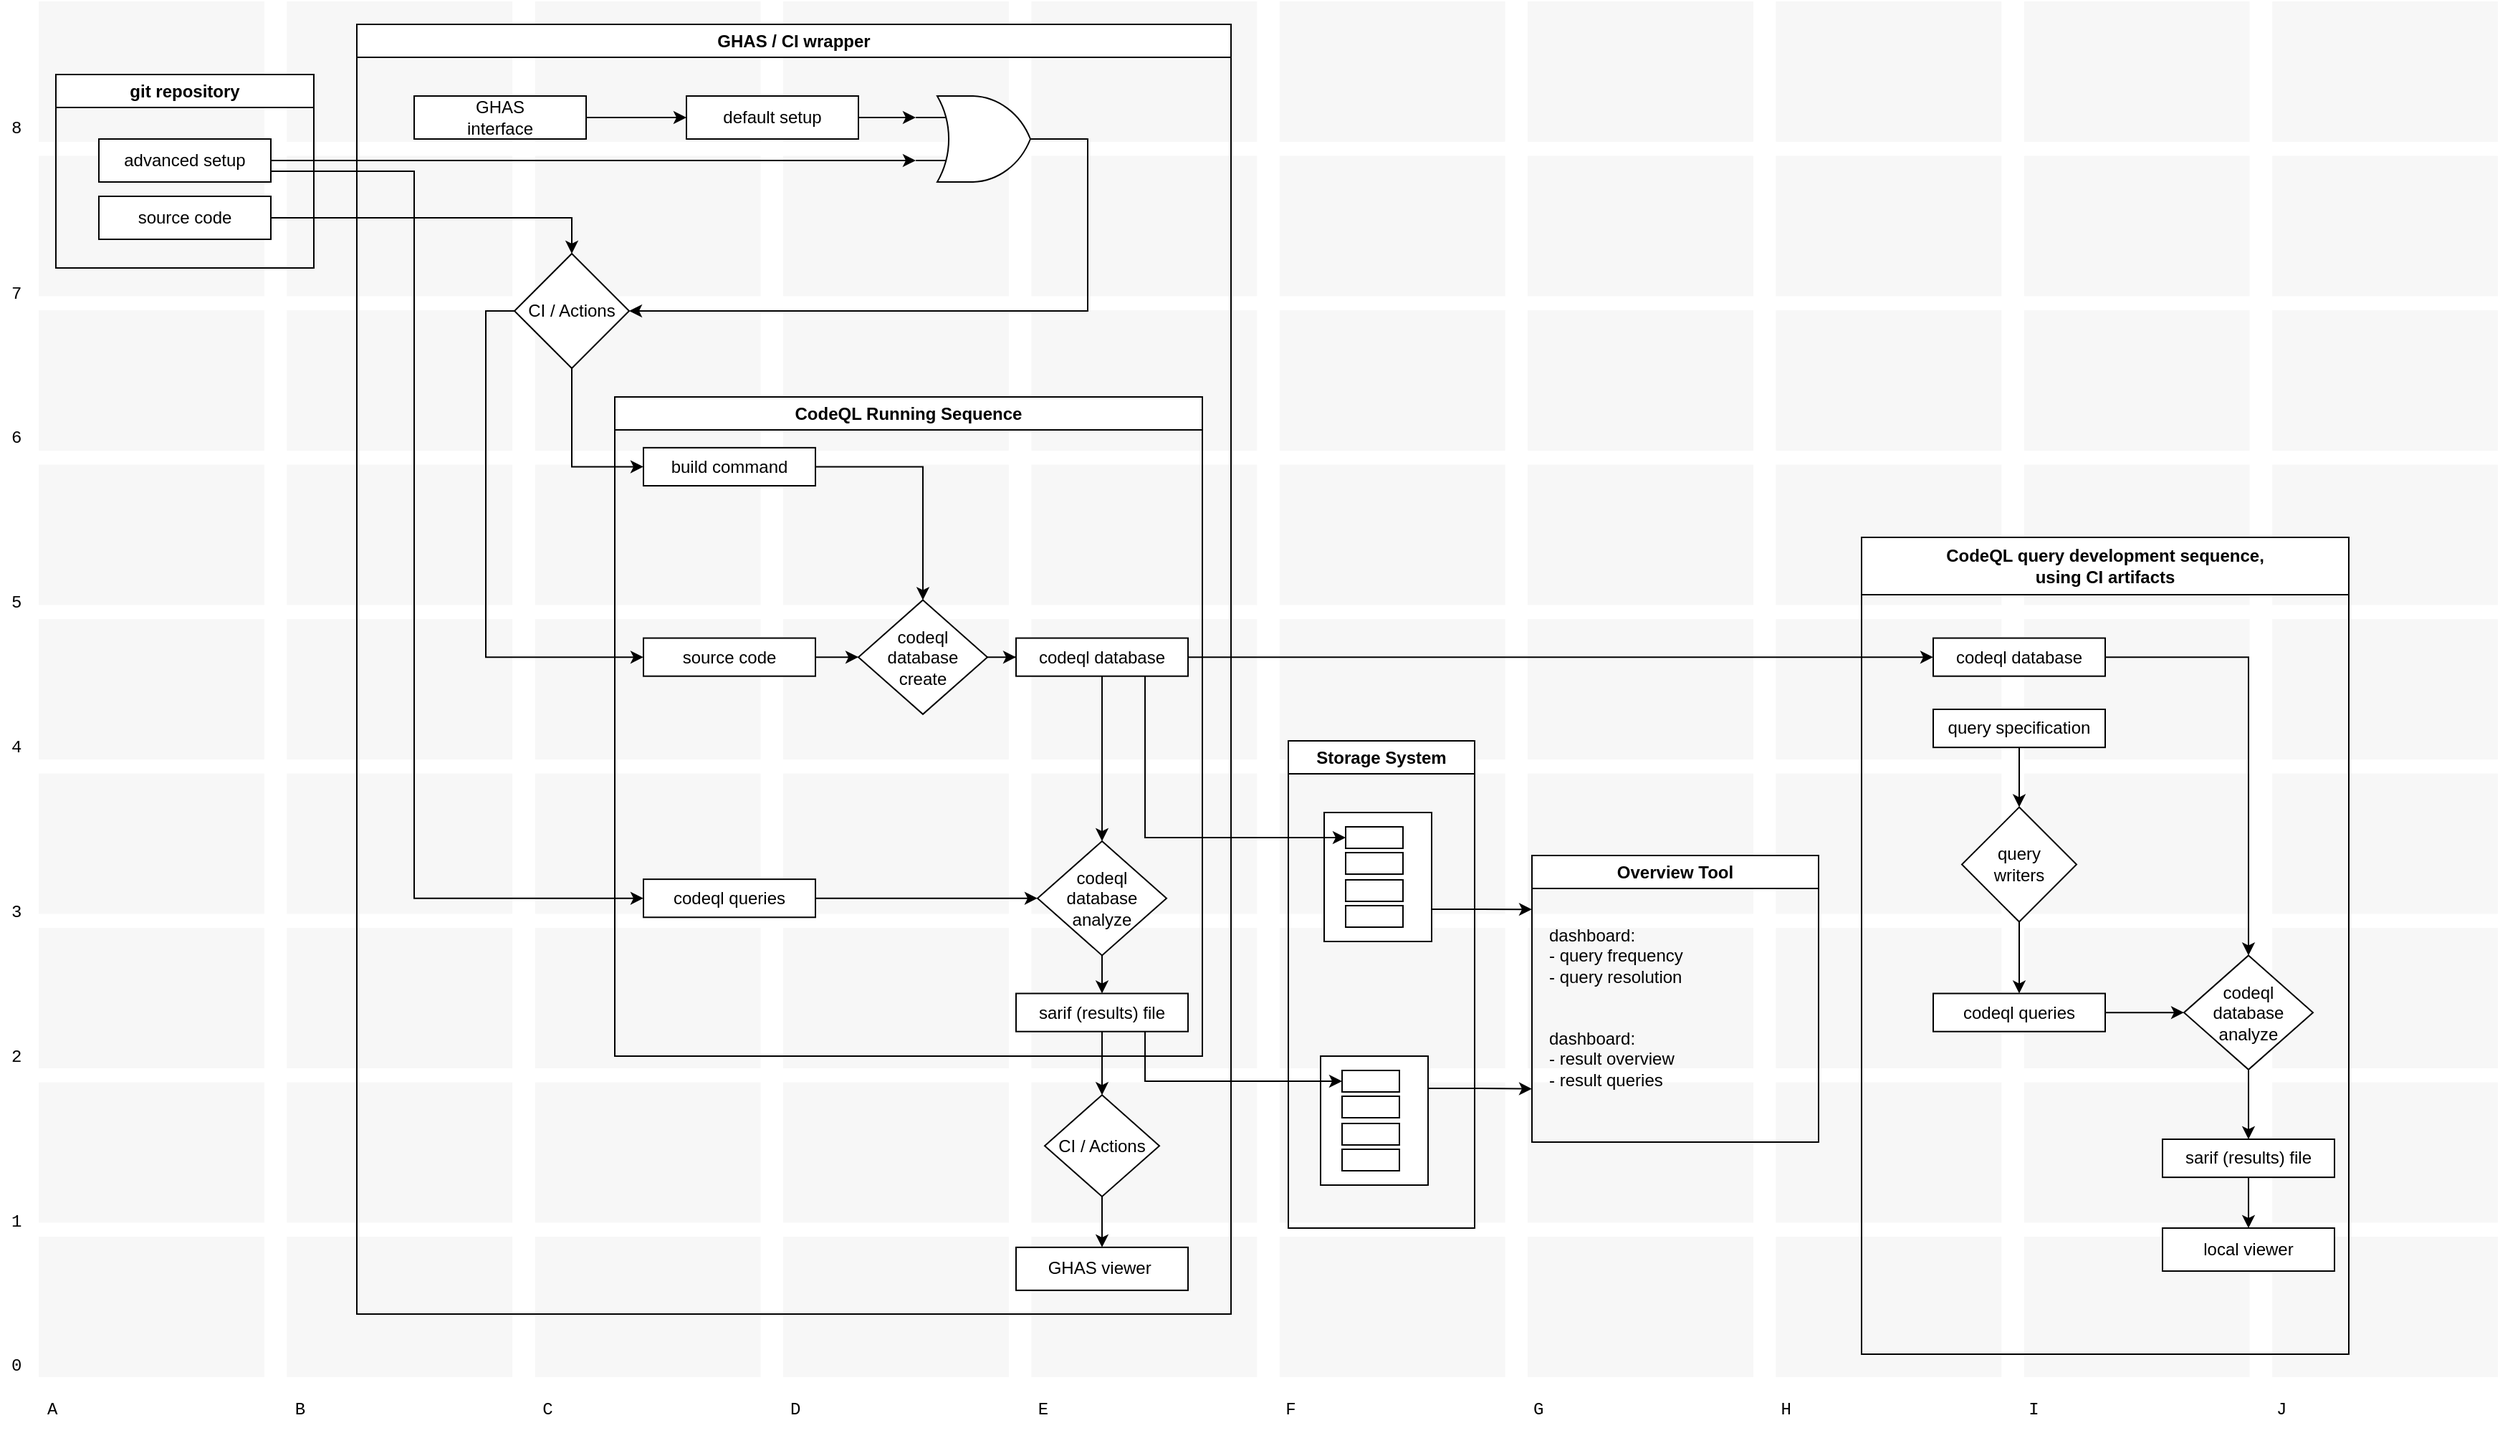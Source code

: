 <mxfile version="25.0.2">
  <diagram name="Page-1" id="lwv2MUuHDwfiXzuao91A">
    <mxGraphModel dx="2510" dy="1103" grid="0" gridSize="10" guides="1" tooltips="1" connect="1" arrows="1" fold="1" page="1" pageScale="1" pageWidth="850" pageHeight="1100" math="0" shadow="0">
      <root>
        <mxCell id="0" />
        <mxCell id="DqRJ95ktN_dMb69Un_mH-1" value="grid" style="" parent="0" />
        <mxCell id="DqRJ95ktN_dMb69Un_mH-2" value="" style="html=1;verticalLabelPosition=bottom;labelBackgroundColor=#ffffff;verticalAlign=top;shadow=0;dashed=0;strokeWidth=1;shape=mxgraph.ios7ui.iconGrid;fillColor=#F7F7F7;gridSize=10%2C9;noLabel=0;fillOpacity=100;" parent="DqRJ95ktN_dMb69Un_mH-1" vertex="1">
          <mxGeometry x="-192" y="4" width="1716" height="960" as="geometry" />
        </mxCell>
        <mxCell id="DqRJ95ktN_dMb69Un_mH-11" value="A&lt;span style=&quot;white-space: pre;&quot;&gt;&#x9;&lt;/span&gt;&lt;span style=&quot;white-space: pre;&quot;&gt;&#x9;&lt;/span&gt;&lt;span style=&quot;white-space: pre;&quot;&gt;&#x9;&lt;/span&gt;B&lt;span style=&quot;white-space: pre;&quot;&gt;&#x9;&lt;/span&gt;&lt;span style=&quot;white-space: pre;&quot;&gt;&#x9;&lt;/span&gt;&lt;span style=&quot;white-space: pre;&quot;&gt;&#x9;&lt;/span&gt;C&lt;span style=&quot;white-space: pre;&quot;&gt;&#x9;&lt;/span&gt;&lt;span style=&quot;white-space: pre;&quot;&gt;&#x9;&lt;/span&gt;&lt;span style=&quot;white-space: pre;&quot;&gt;&#x9;&lt;/span&gt;D&lt;span style=&quot;white-space: pre;&quot;&gt;&#x9;&lt;/span&gt;&lt;span style=&quot;white-space: pre;&quot;&gt;&#x9;&lt;/span&gt;&lt;span style=&quot;white-space: pre;&quot;&gt;&#x9;&lt;/span&gt;E&lt;span style=&quot;white-space: pre;&quot;&gt;&#x9;&lt;/span&gt;&lt;span style=&quot;white-space: pre;&quot;&gt;&#x9;&lt;/span&gt;&lt;span style=&quot;white-space: pre;&quot;&gt;&#x9;&lt;/span&gt;F&lt;span style=&quot;white-space: pre;&quot;&gt;&#x9;&lt;/span&gt;&lt;span style=&quot;white-space: pre;&quot;&gt;&#x9;&lt;/span&gt;&lt;span style=&quot;white-space: pre;&quot;&gt;&#x9;&lt;/span&gt;G&lt;span style=&quot;white-space: pre;&quot;&gt;&#x9;&lt;/span&gt;&lt;span style=&quot;white-space: pre;&quot;&gt;&#x9;&lt;/span&gt;&lt;span style=&quot;white-space: pre;&quot;&gt;&#x9;&lt;/span&gt;H&lt;span style=&quot;white-space: pre;&quot;&gt;&#x9;&lt;/span&gt;&lt;span style=&quot;white-space: pre;&quot;&gt;&#x9;&lt;/span&gt;&lt;span style=&quot;white-space: pre;&quot;&gt;&#x9;&lt;/span&gt;I&lt;span style=&quot;white-space: pre;&quot;&gt;&#x9;&lt;/span&gt;&lt;span style=&quot;white-space: pre;&quot;&gt;&#x9;&lt;/span&gt;&lt;span style=&quot;white-space: pre;&quot;&gt;&#x9;&lt;/span&gt;J" style="text;html=1;align=left;verticalAlign=middle;whiteSpace=wrap;rounded=0;fontFamily=Courier New;" parent="DqRJ95ktN_dMb69Un_mH-1" vertex="1">
          <mxGeometry x="-188" y="972" width="1653" height="30" as="geometry" />
        </mxCell>
        <mxCell id="DqRJ95ktN_dMb69Un_mH-12" value="0&lt;div&gt;&lt;br&gt;&lt;/div&gt;&lt;div&gt;&lt;br&gt;&lt;/div&gt;&lt;div&gt;&lt;br&gt;&lt;/div&gt;&lt;div&gt;&lt;br&gt;&lt;/div&gt;&lt;div&gt;&lt;br&gt;&lt;/div&gt;&lt;div&gt;&lt;br&gt;&lt;/div&gt;&lt;div&gt;1&lt;/div&gt;&lt;div&gt;&lt;br&gt;&lt;/div&gt;&lt;div&gt;&lt;br&gt;&lt;/div&gt;&lt;div&gt;&lt;br&gt;&lt;/div&gt;&lt;div&gt;&lt;br&gt;&lt;/div&gt;&lt;div&gt;&lt;br&gt;&lt;/div&gt;&lt;div&gt;&lt;br&gt;&lt;/div&gt;&lt;div&gt;&lt;br&gt;&lt;/div&gt;&lt;div&gt;2&lt;/div&gt;&lt;div&gt;&lt;br&gt;&lt;/div&gt;&lt;div&gt;&lt;br&gt;&lt;/div&gt;&lt;div&gt;&lt;br&gt;&lt;/div&gt;&lt;div&gt;&lt;br&gt;&lt;/div&gt;&lt;div&gt;&lt;br&gt;&lt;/div&gt;&lt;div&gt;&lt;br&gt;&lt;/div&gt;&lt;div&gt;3&lt;/div&gt;&lt;div&gt;&lt;br&gt;&lt;/div&gt;&lt;div&gt;&lt;br&gt;&lt;/div&gt;&lt;div&gt;&lt;br&gt;&lt;/div&gt;&lt;div&gt;&lt;br&gt;&lt;/div&gt;&lt;div&gt;&lt;br&gt;&lt;/div&gt;&lt;div&gt;&lt;br&gt;&lt;/div&gt;&lt;div&gt;&lt;br&gt;&lt;/div&gt;&lt;div&gt;4&lt;/div&gt;&lt;div&gt;&lt;br&gt;&lt;/div&gt;&lt;div&gt;&lt;br&gt;&lt;/div&gt;&lt;div&gt;&lt;br&gt;&lt;/div&gt;&lt;div&gt;&lt;br&gt;&lt;/div&gt;&lt;div&gt;&lt;br&gt;&lt;/div&gt;&lt;div&gt;&lt;br&gt;&lt;/div&gt;&lt;div&gt;5&lt;/div&gt;&lt;div&gt;&lt;br&gt;&lt;/div&gt;&lt;div&gt;&lt;br&gt;&lt;/div&gt;&lt;div&gt;&lt;br&gt;&lt;/div&gt;&lt;div&gt;&lt;br&gt;&lt;/div&gt;&lt;div&gt;&lt;br&gt;&lt;/div&gt;&lt;div&gt;&lt;br&gt;&lt;/div&gt;&lt;div&gt;&lt;br&gt;&lt;/div&gt;&lt;div&gt;6&lt;/div&gt;&lt;div&gt;&lt;br&gt;&lt;/div&gt;&lt;div&gt;&lt;br&gt;&lt;/div&gt;&lt;div&gt;&lt;br&gt;&lt;/div&gt;&lt;div&gt;&lt;br&gt;&lt;/div&gt;&lt;div&gt;&lt;br&gt;&lt;/div&gt;&lt;div&gt;&lt;br&gt;&lt;/div&gt;&lt;div&gt;7&lt;/div&gt;&lt;div&gt;&lt;br&gt;&lt;/div&gt;&lt;div&gt;&lt;br&gt;&lt;/div&gt;&lt;div&gt;&lt;br&gt;&lt;/div&gt;&lt;div&gt;&lt;br&gt;&lt;/div&gt;&lt;div&gt;&lt;br&gt;&lt;/div&gt;&lt;div&gt;&lt;br&gt;&lt;/div&gt;&lt;div&gt;&lt;br&gt;&lt;/div&gt;&lt;div&gt;8&lt;/div&gt;" style="text;html=1;align=left;verticalAlign=top;rounded=0;fontFamily=Courier New;direction=east;textDirection=vertical-lr;whiteSpace=wrap;horizontal=1;rotation=270;" parent="DqRJ95ktN_dMb69Un_mH-1" vertex="1">
          <mxGeometry x="-188.5" y="901.5" width="35" height="95" as="geometry" />
        </mxCell>
        <mxCell id="1" style="locked=1;" parent="0" />
        <mxCell id="9HQKkKk4HnR3nS9OBSiM-58" style="edgeStyle=orthogonalEdgeStyle;rounded=0;orthogonalLoop=1;jettySize=auto;html=1;exitX=0;exitY=0.5;exitDx=0;exitDy=0;entryX=0;entryY=0.5;entryDx=0;entryDy=0;" parent="1" source="9HQKkKk4HnR3nS9OBSiM-49" target="9HQKkKk4HnR3nS9OBSiM-1" edge="1">
          <mxGeometry relative="1" as="geometry" />
        </mxCell>
        <mxCell id="9HQKkKk4HnR3nS9OBSiM-59" style="edgeStyle=orthogonalEdgeStyle;rounded=0;orthogonalLoop=1;jettySize=auto;html=1;exitX=0.5;exitY=1;exitDx=0;exitDy=0;entryX=0;entryY=0.5;entryDx=0;entryDy=0;" parent="1" source="9HQKkKk4HnR3nS9OBSiM-49" target="9HQKkKk4HnR3nS9OBSiM-2" edge="1">
          <mxGeometry relative="1" as="geometry" />
        </mxCell>
        <mxCell id="9HQKkKk4HnR3nS9OBSiM-49" value="CI / Actions" style="rhombus;whiteSpace=wrap;html=1;" parent="1" vertex="1">
          <mxGeometry x="140" y="180" width="80" height="80" as="geometry" />
        </mxCell>
        <mxCell id="esYT77iEOBirpjscxRsj-1" style="edgeStyle=orthogonalEdgeStyle;rounded=0;orthogonalLoop=1;jettySize=auto;html=1;exitX=1;exitY=0.75;exitDx=0;exitDy=0;entryX=0;entryY=0.5;entryDx=0;entryDy=0;" parent="1" source="9HQKkKk4HnR3nS9OBSiM-50" target="9HQKkKk4HnR3nS9OBSiM-4" edge="1">
          <mxGeometry relative="1" as="geometry">
            <Array as="points">
              <mxPoint x="70" y="123" />
              <mxPoint x="70" y="630" />
            </Array>
          </mxGeometry>
        </mxCell>
        <mxCell id="9HQKkKk4HnR3nS9OBSiM-50" value="advanced setup" style="rounded=0;whiteSpace=wrap;html=1;resizeWidth=0;" parent="1" vertex="1">
          <mxGeometry x="-150" y="100" width="120" height="30" as="geometry" />
        </mxCell>
        <mxCell id="9HQKkKk4HnR3nS9OBSiM-57" style="edgeStyle=orthogonalEdgeStyle;rounded=0;orthogonalLoop=1;jettySize=auto;html=1;exitX=1;exitY=0.5;exitDx=0;exitDy=0;exitPerimeter=0;entryX=1;entryY=0.5;entryDx=0;entryDy=0;" parent="1" source="9HQKkKk4HnR3nS9OBSiM-52" target="9HQKkKk4HnR3nS9OBSiM-49" edge="1">
          <mxGeometry relative="1" as="geometry" />
        </mxCell>
        <mxCell id="9HQKkKk4HnR3nS9OBSiM-55" style="edgeStyle=orthogonalEdgeStyle;rounded=0;orthogonalLoop=1;jettySize=auto;html=1;exitX=1;exitY=0.5;exitDx=0;exitDy=0;entryX=0;entryY=0.75;entryDx=0;entryDy=0;entryPerimeter=0;" parent="1" source="9HQKkKk4HnR3nS9OBSiM-50" target="9HQKkKk4HnR3nS9OBSiM-52" edge="1">
          <mxGeometry relative="1" as="geometry" />
        </mxCell>
        <mxCell id="9HQKkKk4HnR3nS9OBSiM-61" style="edgeStyle=orthogonalEdgeStyle;rounded=0;orthogonalLoop=1;jettySize=auto;html=1;entryX=0.5;entryY=0;entryDx=0;entryDy=0;" parent="1" source="9HQKkKk4HnR3nS9OBSiM-60" target="9HQKkKk4HnR3nS9OBSiM-49" edge="1">
          <mxGeometry relative="1" as="geometry" />
        </mxCell>
        <mxCell id="9HQKkKk4HnR3nS9OBSiM-60" value="source code" style="rounded=0;whiteSpace=wrap;html=1;resizeWidth=0;" parent="1" vertex="1">
          <mxGeometry x="-150" y="140" width="120" height="30" as="geometry" />
        </mxCell>
        <mxCell id="9HQKkKk4HnR3nS9OBSiM-81" value="GHAS / CI wrapper" style="swimlane;whiteSpace=wrap;html=1;" parent="1" vertex="1">
          <mxGeometry x="30" y="20" width="610" height="900" as="geometry" />
        </mxCell>
        <mxCell id="9HQKkKk4HnR3nS9OBSiM-84" style="edgeStyle=orthogonalEdgeStyle;rounded=0;orthogonalLoop=1;jettySize=auto;html=1;exitX=1;exitY=0.5;exitDx=0;exitDy=0;" parent="9HQKkKk4HnR3nS9OBSiM-81" source="9HQKkKk4HnR3nS9OBSiM-83" target="9HQKkKk4HnR3nS9OBSiM-51" edge="1">
          <mxGeometry relative="1" as="geometry" />
        </mxCell>
        <mxCell id="9HQKkKk4HnR3nS9OBSiM-83" value="GHAS&lt;div&gt;interface&lt;/div&gt;" style="rounded=0;whiteSpace=wrap;html=1;resizeWidth=0;" parent="9HQKkKk4HnR3nS9OBSiM-81" vertex="1">
          <mxGeometry x="40.0" y="49.999" width="120" height="30" as="geometry" />
        </mxCell>
        <mxCell id="9HQKkKk4HnR3nS9OBSiM-51" value="default setup" style="rounded=0;whiteSpace=wrap;html=1;resizeWidth=0;" parent="9HQKkKk4HnR3nS9OBSiM-81" vertex="1">
          <mxGeometry x="230" y="50" width="120" height="30" as="geometry" />
        </mxCell>
        <mxCell id="9HQKkKk4HnR3nS9OBSiM-52" value="" style="verticalLabelPosition=bottom;shadow=0;dashed=0;align=center;html=1;verticalAlign=top;shape=mxgraph.electrical.logic_gates.logic_gate;operation=or;" parent="9HQKkKk4HnR3nS9OBSiM-81" vertex="1">
          <mxGeometry x="390" y="50" width="100" height="60" as="geometry" />
        </mxCell>
        <mxCell id="9HQKkKk4HnR3nS9OBSiM-54" style="edgeStyle=orthogonalEdgeStyle;rounded=0;orthogonalLoop=1;jettySize=auto;html=1;exitX=1;exitY=0.5;exitDx=0;exitDy=0;entryX=0;entryY=0.25;entryDx=0;entryDy=0;entryPerimeter=0;" parent="9HQKkKk4HnR3nS9OBSiM-81" source="9HQKkKk4HnR3nS9OBSiM-51" target="9HQKkKk4HnR3nS9OBSiM-52" edge="1">
          <mxGeometry relative="1" as="geometry" />
        </mxCell>
        <mxCell id="9HQKkKk4HnR3nS9OBSiM-20" value="CodeQL Running Sequence" style="swimlane;whiteSpace=wrap;html=1;container=1;" parent="1" vertex="1">
          <mxGeometry x="210" y="280" width="410" height="460" as="geometry">
            <mxRectangle x="200" y="280" width="140" height="30" as="alternateBounds" />
          </mxGeometry>
        </mxCell>
        <mxCell id="9HQKkKk4HnR3nS9OBSiM-28" value="GHAS viewer&amp;nbsp;" style="rounded=0;whiteSpace=wrap;html=1;resizeWidth=0;" parent="9HQKkKk4HnR3nS9OBSiM-20" vertex="1">
          <mxGeometry x="280.0" y="593.429" width="120" height="30" as="geometry" />
        </mxCell>
        <mxCell id="9HQKkKk4HnR3nS9OBSiM-30" style="edgeStyle=orthogonalEdgeStyle;rounded=0;orthogonalLoop=1;jettySize=auto;html=1;exitX=0.5;exitY=1;exitDx=0;exitDy=0;entryX=0.5;entryY=0;entryDx=0;entryDy=0;" parent="9HQKkKk4HnR3nS9OBSiM-20" source="9HQKkKk4HnR3nS9OBSiM-26" target="9HQKkKk4HnR3nS9OBSiM-28" edge="1">
          <mxGeometry relative="1" as="geometry" />
        </mxCell>
        <mxCell id="9HQKkKk4HnR3nS9OBSiM-13" style="edgeStyle=orthogonalEdgeStyle;rounded=0;orthogonalLoop=1;jettySize=auto;html=1;exitX=1;exitY=0.5;exitDx=0;exitDy=0;" parent="9HQKkKk4HnR3nS9OBSiM-20" source="9HQKkKk4HnR3nS9OBSiM-1" target="9HQKkKk4HnR3nS9OBSiM-10" edge="1">
          <mxGeometry relative="1" as="geometry" />
        </mxCell>
        <mxCell id="9HQKkKk4HnR3nS9OBSiM-1" value="source code" style="rounded=0;whiteSpace=wrap;html=1;resizeWidth=0;" parent="9HQKkKk4HnR3nS9OBSiM-20" vertex="1">
          <mxGeometry x="20.0" y="168.286" width="120" height="26.571" as="geometry" />
        </mxCell>
        <mxCell id="9HQKkKk4HnR3nS9OBSiM-16" style="edgeStyle=orthogonalEdgeStyle;rounded=0;orthogonalLoop=1;jettySize=auto;html=1;exitX=0.5;exitY=1;exitDx=0;exitDy=0;entryX=0.5;entryY=0;entryDx=0;entryDy=0;" parent="9HQKkKk4HnR3nS9OBSiM-20" source="9HQKkKk4HnR3nS9OBSiM-3" target="9HQKkKk4HnR3nS9OBSiM-11" edge="1">
          <mxGeometry relative="1" as="geometry" />
        </mxCell>
        <mxCell id="9HQKkKk4HnR3nS9OBSiM-3" value="codeql database" style="rounded=0;whiteSpace=wrap;html=1;resizeWidth=0;" parent="9HQKkKk4HnR3nS9OBSiM-20" vertex="1">
          <mxGeometry x="280.0" y="168.286" width="120" height="26.571" as="geometry" />
        </mxCell>
        <mxCell id="9HQKkKk4HnR3nS9OBSiM-17" style="edgeStyle=orthogonalEdgeStyle;rounded=0;orthogonalLoop=1;jettySize=auto;html=1;exitX=1;exitY=0.5;exitDx=0;exitDy=0;entryX=0;entryY=0.5;entryDx=0;entryDy=0;" parent="9HQKkKk4HnR3nS9OBSiM-20" source="9HQKkKk4HnR3nS9OBSiM-4" target="9HQKkKk4HnR3nS9OBSiM-11" edge="1">
          <mxGeometry relative="1" as="geometry" />
        </mxCell>
        <mxCell id="9HQKkKk4HnR3nS9OBSiM-4" value="codeql queries" style="rounded=0;whiteSpace=wrap;html=1;resizeWidth=0;" parent="9HQKkKk4HnR3nS9OBSiM-20" vertex="1">
          <mxGeometry x="20.0" y="336.571" width="120" height="26.571" as="geometry" />
        </mxCell>
        <mxCell id="9HQKkKk4HnR3nS9OBSiM-14" style="edgeStyle=orthogonalEdgeStyle;rounded=0;orthogonalLoop=1;jettySize=auto;html=1;exitX=1;exitY=0.5;exitDx=0;exitDy=0;" parent="9HQKkKk4HnR3nS9OBSiM-20" source="9HQKkKk4HnR3nS9OBSiM-10" target="9HQKkKk4HnR3nS9OBSiM-3" edge="1">
          <mxGeometry relative="1" as="geometry" />
        </mxCell>
        <mxCell id="9HQKkKk4HnR3nS9OBSiM-10" value="codeql&lt;div&gt;database&lt;/div&gt;&lt;div&gt;create&lt;/div&gt;" style="rhombus;whiteSpace=wrap;html=1;" parent="9HQKkKk4HnR3nS9OBSiM-20" vertex="1">
          <mxGeometry x="170.0" y="141.714" width="90.0" height="79.714" as="geometry" />
        </mxCell>
        <mxCell id="9HQKkKk4HnR3nS9OBSiM-19" style="edgeStyle=orthogonalEdgeStyle;rounded=0;orthogonalLoop=1;jettySize=auto;html=1;exitX=0.5;exitY=1;exitDx=0;exitDy=0;entryX=0.5;entryY=0;entryDx=0;entryDy=0;" parent="9HQKkKk4HnR3nS9OBSiM-20" source="9HQKkKk4HnR3nS9OBSiM-11" target="9HQKkKk4HnR3nS9OBSiM-5" edge="1">
          <mxGeometry relative="1" as="geometry" />
        </mxCell>
        <mxCell id="9HQKkKk4HnR3nS9OBSiM-11" value="codeql&lt;div&gt;database&lt;/div&gt;&lt;div&gt;analyze&lt;/div&gt;" style="rhombus;whiteSpace=wrap;html=1;" parent="9HQKkKk4HnR3nS9OBSiM-20" vertex="1">
          <mxGeometry x="295" y="310" width="90.0" height="79.714" as="geometry" />
        </mxCell>
        <mxCell id="9HQKkKk4HnR3nS9OBSiM-5" value="sarif (results) file" style="rounded=0;whiteSpace=wrap;html=1;resizeWidth=0;" parent="9HQKkKk4HnR3nS9OBSiM-20" vertex="1">
          <mxGeometry x="280.0" y="416.286" width="120" height="26.571" as="geometry" />
        </mxCell>
        <mxCell id="9HQKkKk4HnR3nS9OBSiM-26" value="CI / Actions" style="rhombus;whiteSpace=wrap;html=1;" parent="9HQKkKk4HnR3nS9OBSiM-20" vertex="1">
          <mxGeometry x="300.0" y="487.143" width="80.0" height="70.857" as="geometry" />
        </mxCell>
        <mxCell id="9HQKkKk4HnR3nS9OBSiM-29" style="edgeStyle=orthogonalEdgeStyle;rounded=0;orthogonalLoop=1;jettySize=auto;html=1;exitX=0.5;exitY=1;exitDx=0;exitDy=0;entryX=0.5;entryY=0;entryDx=0;entryDy=0;" parent="9HQKkKk4HnR3nS9OBSiM-20" source="9HQKkKk4HnR3nS9OBSiM-5" target="9HQKkKk4HnR3nS9OBSiM-26" edge="1">
          <mxGeometry relative="1" as="geometry" />
        </mxCell>
        <mxCell id="9HQKkKk4HnR3nS9OBSiM-2" value="build command" style="rounded=0;whiteSpace=wrap;html=1;" parent="9HQKkKk4HnR3nS9OBSiM-20" vertex="1">
          <mxGeometry x="20" y="35.429" width="120.0" height="26.571" as="geometry" />
        </mxCell>
        <mxCell id="9HQKkKk4HnR3nS9OBSiM-12" style="edgeStyle=orthogonalEdgeStyle;rounded=0;orthogonalLoop=1;jettySize=auto;html=1;exitX=1;exitY=0.5;exitDx=0;exitDy=0;entryX=0.5;entryY=0;entryDx=0;entryDy=0;" parent="9HQKkKk4HnR3nS9OBSiM-20" source="9HQKkKk4HnR3nS9OBSiM-2" target="9HQKkKk4HnR3nS9OBSiM-10" edge="1">
          <mxGeometry relative="1" as="geometry" />
        </mxCell>
        <mxCell id="9HQKkKk4HnR3nS9OBSiM-82" value="git repository" style="swimlane;whiteSpace=wrap;html=1;" parent="1" vertex="1">
          <mxGeometry x="-180" y="55" width="180" height="135" as="geometry" />
        </mxCell>
        <mxCell id="9HQKkKk4HnR3nS9OBSiM-85" value="CodeQL query development sequence,&lt;div&gt;using CI artifacts&lt;/div&gt;" style="swimlane;whiteSpace=wrap;html=1;startSize=40;" parent="1" vertex="1">
          <mxGeometry x="1080" y="378" width="340" height="570" as="geometry" />
        </mxCell>
        <mxCell id="9HQKkKk4HnR3nS9OBSiM-98" style="edgeStyle=orthogonalEdgeStyle;rounded=0;orthogonalLoop=1;jettySize=auto;html=1;exitX=1;exitY=0.5;exitDx=0;exitDy=0;entryX=0.5;entryY=0;entryDx=0;entryDy=0;" parent="9HQKkKk4HnR3nS9OBSiM-85" source="9HQKkKk4HnR3nS9OBSiM-87" target="9HQKkKk4HnR3nS9OBSiM-96" edge="1">
          <mxGeometry relative="1" as="geometry" />
        </mxCell>
        <mxCell id="9HQKkKk4HnR3nS9OBSiM-87" value="codeql database" style="rounded=0;whiteSpace=wrap;html=1;resizeWidth=0;" parent="9HQKkKk4HnR3nS9OBSiM-85" vertex="1">
          <mxGeometry x="50" y="70.286" width="120" height="26.571" as="geometry" />
        </mxCell>
        <mxCell id="9HQKkKk4HnR3nS9OBSiM-91" style="edgeStyle=orthogonalEdgeStyle;rounded=0;orthogonalLoop=1;jettySize=auto;html=1;exitX=0.5;exitY=1;exitDx=0;exitDy=0;entryX=0.5;entryY=0;entryDx=0;entryDy=0;" parent="9HQKkKk4HnR3nS9OBSiM-85" source="9HQKkKk4HnR3nS9OBSiM-88" target="9HQKkKk4HnR3nS9OBSiM-90" edge="1">
          <mxGeometry relative="1" as="geometry" />
        </mxCell>
        <mxCell id="9HQKkKk4HnR3nS9OBSiM-88" value="query specification" style="rounded=0;whiteSpace=wrap;html=1;resizeWidth=0;" parent="9HQKkKk4HnR3nS9OBSiM-85" vertex="1">
          <mxGeometry x="50" y="120.001" width="120" height="26.571" as="geometry" />
        </mxCell>
        <mxCell id="9HQKkKk4HnR3nS9OBSiM-93" style="edgeStyle=orthogonalEdgeStyle;rounded=0;orthogonalLoop=1;jettySize=auto;html=1;exitX=0.5;exitY=1;exitDx=0;exitDy=0;" parent="9HQKkKk4HnR3nS9OBSiM-85" source="9HQKkKk4HnR3nS9OBSiM-90" target="9HQKkKk4HnR3nS9OBSiM-89" edge="1">
          <mxGeometry relative="1" as="geometry" />
        </mxCell>
        <mxCell id="9HQKkKk4HnR3nS9OBSiM-90" value="query&lt;div&gt;writers&lt;/div&gt;" style="rhombus;whiteSpace=wrap;html=1;" parent="9HQKkKk4HnR3nS9OBSiM-85" vertex="1">
          <mxGeometry x="70" y="188.29" width="80" height="80" as="geometry" />
        </mxCell>
        <mxCell id="9HQKkKk4HnR3nS9OBSiM-100" style="edgeStyle=orthogonalEdgeStyle;rounded=0;orthogonalLoop=1;jettySize=auto;html=1;exitX=1;exitY=0.5;exitDx=0;exitDy=0;entryX=0;entryY=0.5;entryDx=0;entryDy=0;" parent="9HQKkKk4HnR3nS9OBSiM-85" source="9HQKkKk4HnR3nS9OBSiM-89" target="9HQKkKk4HnR3nS9OBSiM-96" edge="1">
          <mxGeometry relative="1" as="geometry" />
        </mxCell>
        <mxCell id="9HQKkKk4HnR3nS9OBSiM-89" value="codeql queries" style="rounded=0;whiteSpace=wrap;html=1;resizeWidth=0;" parent="9HQKkKk4HnR3nS9OBSiM-85" vertex="1">
          <mxGeometry x="50" y="318.29" width="120" height="26.57" as="geometry" />
        </mxCell>
        <mxCell id="9HQKkKk4HnR3nS9OBSiM-95" style="edgeStyle=orthogonalEdgeStyle;rounded=0;orthogonalLoop=1;jettySize=auto;html=1;exitX=0.5;exitY=1;exitDx=0;exitDy=0;entryX=0.5;entryY=0;entryDx=0;entryDy=0;" parent="9HQKkKk4HnR3nS9OBSiM-85" source="9HQKkKk4HnR3nS9OBSiM-96" target="9HQKkKk4HnR3nS9OBSiM-97" edge="1">
          <mxGeometry relative="1" as="geometry" />
        </mxCell>
        <mxCell id="9HQKkKk4HnR3nS9OBSiM-96" value="codeql&lt;div&gt;database&lt;/div&gt;&lt;div&gt;analyze&lt;/div&gt;" style="rhombus;whiteSpace=wrap;html=1;" parent="9HQKkKk4HnR3nS9OBSiM-85" vertex="1">
          <mxGeometry x="225" y="291.72" width="90.0" height="79.714" as="geometry" />
        </mxCell>
        <mxCell id="9HQKkKk4HnR3nS9OBSiM-105" style="edgeStyle=orthogonalEdgeStyle;rounded=0;orthogonalLoop=1;jettySize=auto;html=1;exitX=0.5;exitY=1;exitDx=0;exitDy=0;" parent="9HQKkKk4HnR3nS9OBSiM-85" source="9HQKkKk4HnR3nS9OBSiM-97" target="9HQKkKk4HnR3nS9OBSiM-104" edge="1">
          <mxGeometry relative="1" as="geometry" />
        </mxCell>
        <mxCell id="9HQKkKk4HnR3nS9OBSiM-97" value="sarif (results) file" style="rounded=0;whiteSpace=wrap;html=1;resizeWidth=0;" parent="9HQKkKk4HnR3nS9OBSiM-85" vertex="1">
          <mxGeometry x="210" y="419.996" width="120" height="26.571" as="geometry" />
        </mxCell>
        <mxCell id="9HQKkKk4HnR3nS9OBSiM-104" value="local viewer" style="rounded=0;whiteSpace=wrap;html=1;resizeWidth=0;" parent="9HQKkKk4HnR3nS9OBSiM-85" vertex="1">
          <mxGeometry x="210" y="482" width="120" height="30" as="geometry" />
        </mxCell>
        <mxCell id="9HQKkKk4HnR3nS9OBSiM-102" style="edgeStyle=orthogonalEdgeStyle;rounded=0;orthogonalLoop=1;jettySize=auto;html=1;exitX=1;exitY=0.5;exitDx=0;exitDy=0;entryX=0;entryY=0.5;entryDx=0;entryDy=0;" parent="1" source="9HQKkKk4HnR3nS9OBSiM-3" target="9HQKkKk4HnR3nS9OBSiM-87" edge="1">
          <mxGeometry relative="1" as="geometry" />
        </mxCell>
        <mxCell id="vDrjI4wZGMs0__PsHn1v-1" value="Storage System" style="swimlane;whiteSpace=wrap;html=1;" parent="1" vertex="1">
          <mxGeometry x="680" y="520" width="130" height="340" as="geometry" />
        </mxCell>
        <mxCell id="vDrjI4wZGMs0__PsHn1v-19" style="edgeStyle=orthogonalEdgeStyle;rounded=0;orthogonalLoop=1;jettySize=auto;html=1;exitX=1;exitY=0.75;exitDx=0;exitDy=0;" parent="vDrjI4wZGMs0__PsHn1v-1" source="vDrjI4wZGMs0__PsHn1v-2" edge="1">
          <mxGeometry relative="1" as="geometry">
            <mxPoint x="170" y="117.579" as="targetPoint" />
          </mxGeometry>
        </mxCell>
        <mxCell id="vDrjI4wZGMs0__PsHn1v-2" value="" style="rounded=0;whiteSpace=wrap;html=1;" parent="vDrjI4wZGMs0__PsHn1v-1" vertex="1">
          <mxGeometry x="25" y="50" width="75" height="90" as="geometry" />
        </mxCell>
        <mxCell id="vDrjI4wZGMs0__PsHn1v-4" value="" style="rounded=0;whiteSpace=wrap;html=1;" parent="vDrjI4wZGMs0__PsHn1v-1" vertex="1">
          <mxGeometry x="40" y="60" width="40" height="15" as="geometry" />
        </mxCell>
        <mxCell id="vDrjI4wZGMs0__PsHn1v-5" value="" style="rounded=0;whiteSpace=wrap;html=1;" parent="vDrjI4wZGMs0__PsHn1v-1" vertex="1">
          <mxGeometry x="40" y="78" width="40" height="15" as="geometry" />
        </mxCell>
        <mxCell id="vDrjI4wZGMs0__PsHn1v-6" value="" style="rounded=0;whiteSpace=wrap;html=1;" parent="vDrjI4wZGMs0__PsHn1v-1" vertex="1">
          <mxGeometry x="40" y="97" width="40" height="15" as="geometry" />
        </mxCell>
        <mxCell id="vDrjI4wZGMs0__PsHn1v-7" value="" style="rounded=0;whiteSpace=wrap;html=1;" parent="vDrjI4wZGMs0__PsHn1v-1" vertex="1">
          <mxGeometry x="40" y="115" width="40" height="15" as="geometry" />
        </mxCell>
        <mxCell id="vDrjI4wZGMs0__PsHn1v-20" style="edgeStyle=orthogonalEdgeStyle;rounded=0;orthogonalLoop=1;jettySize=auto;html=1;exitX=1;exitY=0.25;exitDx=0;exitDy=0;" parent="vDrjI4wZGMs0__PsHn1v-1" source="vDrjI4wZGMs0__PsHn1v-10" edge="1">
          <mxGeometry relative="1" as="geometry">
            <mxPoint x="170" y="242.842" as="targetPoint" />
          </mxGeometry>
        </mxCell>
        <mxCell id="vDrjI4wZGMs0__PsHn1v-10" value="" style="rounded=0;whiteSpace=wrap;html=1;" parent="vDrjI4wZGMs0__PsHn1v-1" vertex="1">
          <mxGeometry x="22.5" y="220" width="75" height="90" as="geometry" />
        </mxCell>
        <mxCell id="vDrjI4wZGMs0__PsHn1v-11" value="" style="rounded=0;whiteSpace=wrap;html=1;" parent="vDrjI4wZGMs0__PsHn1v-1" vertex="1">
          <mxGeometry x="37.5" y="230" width="40" height="15" as="geometry" />
        </mxCell>
        <mxCell id="vDrjI4wZGMs0__PsHn1v-12" value="" style="rounded=0;whiteSpace=wrap;html=1;" parent="vDrjI4wZGMs0__PsHn1v-1" vertex="1">
          <mxGeometry x="37.5" y="248" width="40" height="15" as="geometry" />
        </mxCell>
        <mxCell id="vDrjI4wZGMs0__PsHn1v-13" value="" style="rounded=0;whiteSpace=wrap;html=1;" parent="vDrjI4wZGMs0__PsHn1v-1" vertex="1">
          <mxGeometry x="37.5" y="267" width="40" height="15" as="geometry" />
        </mxCell>
        <mxCell id="vDrjI4wZGMs0__PsHn1v-14" value="" style="rounded=0;whiteSpace=wrap;html=1;" parent="vDrjI4wZGMs0__PsHn1v-1" vertex="1">
          <mxGeometry x="37.5" y="285" width="40" height="15" as="geometry" />
        </mxCell>
        <mxCell id="vDrjI4wZGMs0__PsHn1v-9" style="edgeStyle=orthogonalEdgeStyle;rounded=0;orthogonalLoop=1;jettySize=auto;html=1;exitX=0.75;exitY=1;exitDx=0;exitDy=0;entryX=0;entryY=0.5;entryDx=0;entryDy=0;" parent="1" source="9HQKkKk4HnR3nS9OBSiM-3" target="vDrjI4wZGMs0__PsHn1v-4" edge="1">
          <mxGeometry relative="1" as="geometry" />
        </mxCell>
        <mxCell id="vDrjI4wZGMs0__PsHn1v-15" style="edgeStyle=orthogonalEdgeStyle;rounded=0;orthogonalLoop=1;jettySize=auto;html=1;exitX=0.75;exitY=1;exitDx=0;exitDy=0;entryX=0;entryY=0.5;entryDx=0;entryDy=0;" parent="1" source="9HQKkKk4HnR3nS9OBSiM-5" target="vDrjI4wZGMs0__PsHn1v-11" edge="1">
          <mxGeometry relative="1" as="geometry" />
        </mxCell>
        <mxCell id="vDrjI4wZGMs0__PsHn1v-16" value="Overview Tool" style="swimlane;whiteSpace=wrap;html=1;" parent="1" vertex="1">
          <mxGeometry x="850" y="600" width="200" height="200" as="geometry" />
        </mxCell>
        <mxCell id="vDrjI4wZGMs0__PsHn1v-22" value="dashboard:&lt;div&gt;- query frequency&lt;/div&gt;&lt;div&gt;- query resolution&lt;/div&gt;" style="text;html=1;align=left;verticalAlign=middle;whiteSpace=wrap;rounded=0;" parent="vDrjI4wZGMs0__PsHn1v-16" vertex="1">
          <mxGeometry x="10" y="50" width="100" height="40" as="geometry" />
        </mxCell>
        <mxCell id="vDrjI4wZGMs0__PsHn1v-21" value="dashboard:&lt;div&gt;- result overview&lt;/div&gt;&lt;div&gt;- result queries&lt;/div&gt;&lt;div&gt;&lt;br&gt;&lt;/div&gt;" style="text;html=1;align=left;verticalAlign=middle;whiteSpace=wrap;rounded=0;" parent="vDrjI4wZGMs0__PsHn1v-16" vertex="1">
          <mxGeometry x="10" y="120.0" width="100" height="57" as="geometry" />
        </mxCell>
      </root>
    </mxGraphModel>
  </diagram>
</mxfile>
